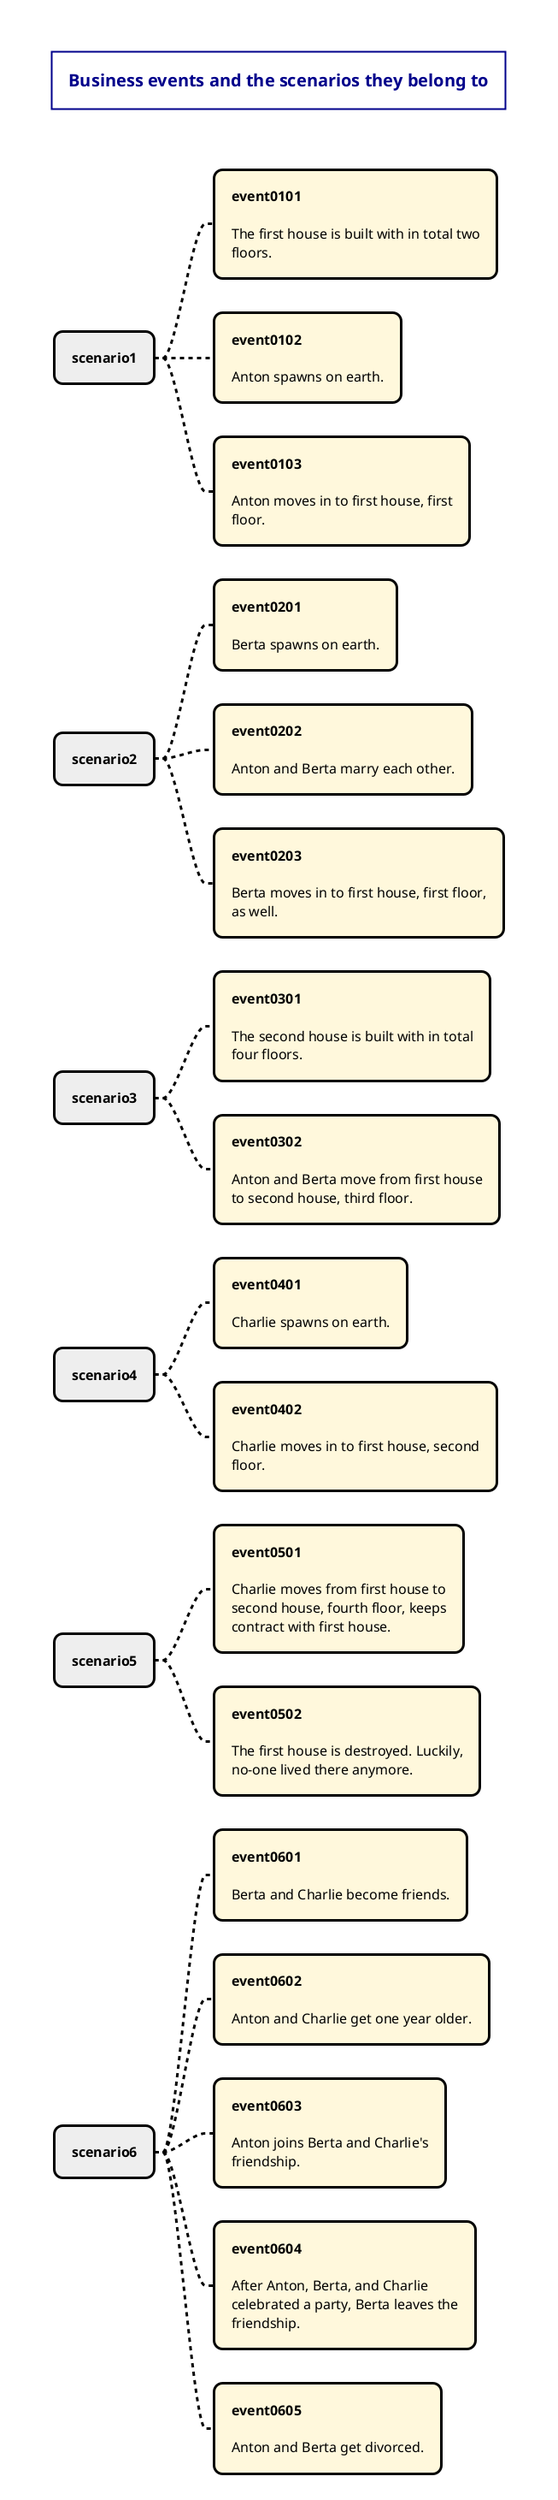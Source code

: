 @startmindmap businessevents

<style>
    Shadowing false
    RootNode {
        BackgroundColor #EEEEEE
        FontSize 16
        FontStyle bold
        Padding 20
        Margin 20
        HorizontalAlignment left
        RoundCorner 20
        MaximumWidth 200
        LineColor black
        LineThickness 3
    }
    LeafNode {
        BackgroundColor cornsilk
        FontSize 16
        FontStyle normal
        Padding 20
        Margin 20
        HorizontalAlignment left
        LineColor black
        LineThickness 3
        RoundCorner 20
        MaximumWidth 300
    }
    Arrow {
        LineStyle 5
        LineThickness 3
        LineColor black
    }
    Title {
        BackgroundColor white
        FontColor darkblue
        FontSize 20
        FontStyle bold
        HorizontalAlignment center
        LineColor darkblue
        LineThickness 2
        Margin 50
        Padding 20
    }
</style>


title Business events and the scenarios they belong to

* scenario1
** <b>event0101</b>\n\nThe first house is built with in total two floors.
** <b>event0102</b>\n\nAnton spawns on earth.
** <b>event0103</b>\n\nAnton moves in to first house, first floor.
* scenario2
** <b>event0201</b>\n\nBerta spawns on earth.
** <b>event0202</b>\n\nAnton and Berta marry each other.
** <b>event0203</b>\n\nBerta moves in to first house, first floor, as well.
* scenario3
** <b>event0301</b>\n\nThe second house is built with in total four floors.
** <b>event0302</b>\n\nAnton and Berta move from first house to second house, third floor.
* scenario4
** <b>event0401</b>\n\nCharlie spawns on earth.
** <b>event0402</b>\n\nCharlie moves in to first house, second floor.
* scenario5
** <b>event0501</b>\n\nCharlie moves from first house to second house, fourth floor, keeps contract with first house.
** <b>event0502</b>\n\nThe first house is destroyed. Luckily, no-one lived there anymore.
* scenario6
** <b>event0601</b>\n\nBerta and Charlie become friends.
** <b>event0602</b>\n\nAnton and Charlie get one year older.
** <b>event0603</b>\n\nAnton joins Berta and Charlie's friendship.
** <b>event0604</b>\n\nAfter Anton, Berta, and Charlie celebrated a party, Berta leaves the friendship.
** <b>event0605</b>\n\nAnton and Berta get divorced.

@endmindmap
